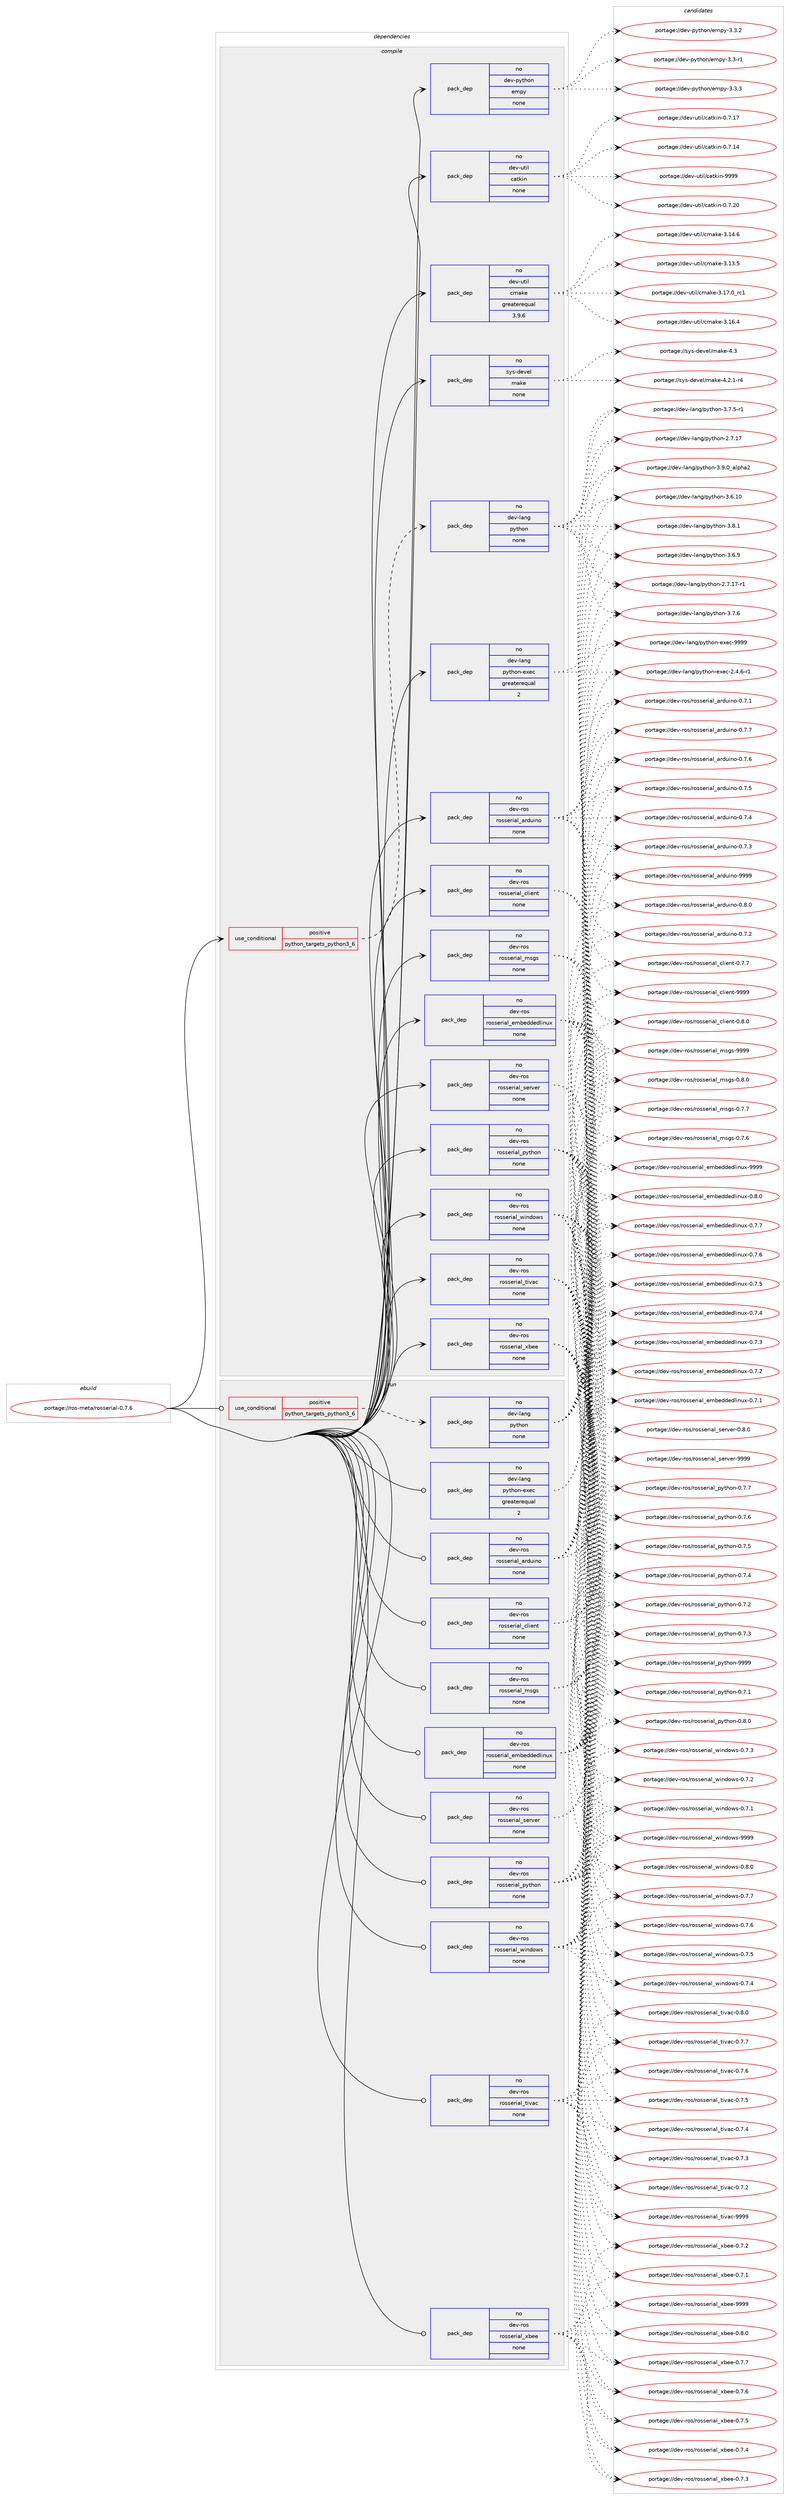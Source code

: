 digraph prolog {

# *************
# Graph options
# *************

newrank=true;
concentrate=true;
compound=true;
graph [rankdir=LR,fontname=Helvetica,fontsize=10,ranksep=1.5];#, ranksep=2.5, nodesep=0.2];
edge  [arrowhead=vee];
node  [fontname=Helvetica,fontsize=10];

# **********
# The ebuild
# **********

subgraph cluster_leftcol {
color=gray;
rank=same;
label=<<i>ebuild</i>>;
id [label="portage://ros-meta/rosserial-0.7.6", color=red, width=4, href="../ros-meta/rosserial-0.7.6.svg"];
}

# ****************
# The dependencies
# ****************

subgraph cluster_midcol {
color=gray;
label=<<i>dependencies</i>>;
subgraph cluster_compile {
fillcolor="#eeeeee";
style=filled;
label=<<i>compile</i>>;
subgraph cond12957 {
dependency63449 [label=<<TABLE BORDER="0" CELLBORDER="1" CELLSPACING="0" CELLPADDING="4"><TR><TD ROWSPAN="3" CELLPADDING="10">use_conditional</TD></TR><TR><TD>positive</TD></TR><TR><TD>python_targets_python3_6</TD></TR></TABLE>>, shape=none, color=red];
subgraph pack49144 {
dependency63450 [label=<<TABLE BORDER="0" CELLBORDER="1" CELLSPACING="0" CELLPADDING="4" WIDTH="220"><TR><TD ROWSPAN="6" CELLPADDING="30">pack_dep</TD></TR><TR><TD WIDTH="110">no</TD></TR><TR><TD>dev-lang</TD></TR><TR><TD>python</TD></TR><TR><TD>none</TD></TR><TR><TD></TD></TR></TABLE>>, shape=none, color=blue];
}
dependency63449:e -> dependency63450:w [weight=20,style="dashed",arrowhead="vee"];
}
id:e -> dependency63449:w [weight=20,style="solid",arrowhead="vee"];
subgraph pack49145 {
dependency63451 [label=<<TABLE BORDER="0" CELLBORDER="1" CELLSPACING="0" CELLPADDING="4" WIDTH="220"><TR><TD ROWSPAN="6" CELLPADDING="30">pack_dep</TD></TR><TR><TD WIDTH="110">no</TD></TR><TR><TD>dev-lang</TD></TR><TR><TD>python-exec</TD></TR><TR><TD>greaterequal</TD></TR><TR><TD>2</TD></TR></TABLE>>, shape=none, color=blue];
}
id:e -> dependency63451:w [weight=20,style="solid",arrowhead="vee"];
subgraph pack49146 {
dependency63452 [label=<<TABLE BORDER="0" CELLBORDER="1" CELLSPACING="0" CELLPADDING="4" WIDTH="220"><TR><TD ROWSPAN="6" CELLPADDING="30">pack_dep</TD></TR><TR><TD WIDTH="110">no</TD></TR><TR><TD>dev-python</TD></TR><TR><TD>empy</TD></TR><TR><TD>none</TD></TR><TR><TD></TD></TR></TABLE>>, shape=none, color=blue];
}
id:e -> dependency63452:w [weight=20,style="solid",arrowhead="vee"];
subgraph pack49147 {
dependency63453 [label=<<TABLE BORDER="0" CELLBORDER="1" CELLSPACING="0" CELLPADDING="4" WIDTH="220"><TR><TD ROWSPAN="6" CELLPADDING="30">pack_dep</TD></TR><TR><TD WIDTH="110">no</TD></TR><TR><TD>dev-ros</TD></TR><TR><TD>rosserial_arduino</TD></TR><TR><TD>none</TD></TR><TR><TD></TD></TR></TABLE>>, shape=none, color=blue];
}
id:e -> dependency63453:w [weight=20,style="solid",arrowhead="vee"];
subgraph pack49148 {
dependency63454 [label=<<TABLE BORDER="0" CELLBORDER="1" CELLSPACING="0" CELLPADDING="4" WIDTH="220"><TR><TD ROWSPAN="6" CELLPADDING="30">pack_dep</TD></TR><TR><TD WIDTH="110">no</TD></TR><TR><TD>dev-ros</TD></TR><TR><TD>rosserial_client</TD></TR><TR><TD>none</TD></TR><TR><TD></TD></TR></TABLE>>, shape=none, color=blue];
}
id:e -> dependency63454:w [weight=20,style="solid",arrowhead="vee"];
subgraph pack49149 {
dependency63455 [label=<<TABLE BORDER="0" CELLBORDER="1" CELLSPACING="0" CELLPADDING="4" WIDTH="220"><TR><TD ROWSPAN="6" CELLPADDING="30">pack_dep</TD></TR><TR><TD WIDTH="110">no</TD></TR><TR><TD>dev-ros</TD></TR><TR><TD>rosserial_embeddedlinux</TD></TR><TR><TD>none</TD></TR><TR><TD></TD></TR></TABLE>>, shape=none, color=blue];
}
id:e -> dependency63455:w [weight=20,style="solid",arrowhead="vee"];
subgraph pack49150 {
dependency63456 [label=<<TABLE BORDER="0" CELLBORDER="1" CELLSPACING="0" CELLPADDING="4" WIDTH="220"><TR><TD ROWSPAN="6" CELLPADDING="30">pack_dep</TD></TR><TR><TD WIDTH="110">no</TD></TR><TR><TD>dev-ros</TD></TR><TR><TD>rosserial_msgs</TD></TR><TR><TD>none</TD></TR><TR><TD></TD></TR></TABLE>>, shape=none, color=blue];
}
id:e -> dependency63456:w [weight=20,style="solid",arrowhead="vee"];
subgraph pack49151 {
dependency63457 [label=<<TABLE BORDER="0" CELLBORDER="1" CELLSPACING="0" CELLPADDING="4" WIDTH="220"><TR><TD ROWSPAN="6" CELLPADDING="30">pack_dep</TD></TR><TR><TD WIDTH="110">no</TD></TR><TR><TD>dev-ros</TD></TR><TR><TD>rosserial_python</TD></TR><TR><TD>none</TD></TR><TR><TD></TD></TR></TABLE>>, shape=none, color=blue];
}
id:e -> dependency63457:w [weight=20,style="solid",arrowhead="vee"];
subgraph pack49152 {
dependency63458 [label=<<TABLE BORDER="0" CELLBORDER="1" CELLSPACING="0" CELLPADDING="4" WIDTH="220"><TR><TD ROWSPAN="6" CELLPADDING="30">pack_dep</TD></TR><TR><TD WIDTH="110">no</TD></TR><TR><TD>dev-ros</TD></TR><TR><TD>rosserial_server</TD></TR><TR><TD>none</TD></TR><TR><TD></TD></TR></TABLE>>, shape=none, color=blue];
}
id:e -> dependency63458:w [weight=20,style="solid",arrowhead="vee"];
subgraph pack49153 {
dependency63459 [label=<<TABLE BORDER="0" CELLBORDER="1" CELLSPACING="0" CELLPADDING="4" WIDTH="220"><TR><TD ROWSPAN="6" CELLPADDING="30">pack_dep</TD></TR><TR><TD WIDTH="110">no</TD></TR><TR><TD>dev-ros</TD></TR><TR><TD>rosserial_tivac</TD></TR><TR><TD>none</TD></TR><TR><TD></TD></TR></TABLE>>, shape=none, color=blue];
}
id:e -> dependency63459:w [weight=20,style="solid",arrowhead="vee"];
subgraph pack49154 {
dependency63460 [label=<<TABLE BORDER="0" CELLBORDER="1" CELLSPACING="0" CELLPADDING="4" WIDTH="220"><TR><TD ROWSPAN="6" CELLPADDING="30">pack_dep</TD></TR><TR><TD WIDTH="110">no</TD></TR><TR><TD>dev-ros</TD></TR><TR><TD>rosserial_windows</TD></TR><TR><TD>none</TD></TR><TR><TD></TD></TR></TABLE>>, shape=none, color=blue];
}
id:e -> dependency63460:w [weight=20,style="solid",arrowhead="vee"];
subgraph pack49155 {
dependency63461 [label=<<TABLE BORDER="0" CELLBORDER="1" CELLSPACING="0" CELLPADDING="4" WIDTH="220"><TR><TD ROWSPAN="6" CELLPADDING="30">pack_dep</TD></TR><TR><TD WIDTH="110">no</TD></TR><TR><TD>dev-ros</TD></TR><TR><TD>rosserial_xbee</TD></TR><TR><TD>none</TD></TR><TR><TD></TD></TR></TABLE>>, shape=none, color=blue];
}
id:e -> dependency63461:w [weight=20,style="solid",arrowhead="vee"];
subgraph pack49156 {
dependency63462 [label=<<TABLE BORDER="0" CELLBORDER="1" CELLSPACING="0" CELLPADDING="4" WIDTH="220"><TR><TD ROWSPAN="6" CELLPADDING="30">pack_dep</TD></TR><TR><TD WIDTH="110">no</TD></TR><TR><TD>dev-util</TD></TR><TR><TD>catkin</TD></TR><TR><TD>none</TD></TR><TR><TD></TD></TR></TABLE>>, shape=none, color=blue];
}
id:e -> dependency63462:w [weight=20,style="solid",arrowhead="vee"];
subgraph pack49157 {
dependency63463 [label=<<TABLE BORDER="0" CELLBORDER="1" CELLSPACING="0" CELLPADDING="4" WIDTH="220"><TR><TD ROWSPAN="6" CELLPADDING="30">pack_dep</TD></TR><TR><TD WIDTH="110">no</TD></TR><TR><TD>dev-util</TD></TR><TR><TD>cmake</TD></TR><TR><TD>greaterequal</TD></TR><TR><TD>3.9.6</TD></TR></TABLE>>, shape=none, color=blue];
}
id:e -> dependency63463:w [weight=20,style="solid",arrowhead="vee"];
subgraph pack49158 {
dependency63464 [label=<<TABLE BORDER="0" CELLBORDER="1" CELLSPACING="0" CELLPADDING="4" WIDTH="220"><TR><TD ROWSPAN="6" CELLPADDING="30">pack_dep</TD></TR><TR><TD WIDTH="110">no</TD></TR><TR><TD>sys-devel</TD></TR><TR><TD>make</TD></TR><TR><TD>none</TD></TR><TR><TD></TD></TR></TABLE>>, shape=none, color=blue];
}
id:e -> dependency63464:w [weight=20,style="solid",arrowhead="vee"];
}
subgraph cluster_compileandrun {
fillcolor="#eeeeee";
style=filled;
label=<<i>compile and run</i>>;
}
subgraph cluster_run {
fillcolor="#eeeeee";
style=filled;
label=<<i>run</i>>;
subgraph cond12958 {
dependency63465 [label=<<TABLE BORDER="0" CELLBORDER="1" CELLSPACING="0" CELLPADDING="4"><TR><TD ROWSPAN="3" CELLPADDING="10">use_conditional</TD></TR><TR><TD>positive</TD></TR><TR><TD>python_targets_python3_6</TD></TR></TABLE>>, shape=none, color=red];
subgraph pack49159 {
dependency63466 [label=<<TABLE BORDER="0" CELLBORDER="1" CELLSPACING="0" CELLPADDING="4" WIDTH="220"><TR><TD ROWSPAN="6" CELLPADDING="30">pack_dep</TD></TR><TR><TD WIDTH="110">no</TD></TR><TR><TD>dev-lang</TD></TR><TR><TD>python</TD></TR><TR><TD>none</TD></TR><TR><TD></TD></TR></TABLE>>, shape=none, color=blue];
}
dependency63465:e -> dependency63466:w [weight=20,style="dashed",arrowhead="vee"];
}
id:e -> dependency63465:w [weight=20,style="solid",arrowhead="odot"];
subgraph pack49160 {
dependency63467 [label=<<TABLE BORDER="0" CELLBORDER="1" CELLSPACING="0" CELLPADDING="4" WIDTH="220"><TR><TD ROWSPAN="6" CELLPADDING="30">pack_dep</TD></TR><TR><TD WIDTH="110">no</TD></TR><TR><TD>dev-lang</TD></TR><TR><TD>python-exec</TD></TR><TR><TD>greaterequal</TD></TR><TR><TD>2</TD></TR></TABLE>>, shape=none, color=blue];
}
id:e -> dependency63467:w [weight=20,style="solid",arrowhead="odot"];
subgraph pack49161 {
dependency63468 [label=<<TABLE BORDER="0" CELLBORDER="1" CELLSPACING="0" CELLPADDING="4" WIDTH="220"><TR><TD ROWSPAN="6" CELLPADDING="30">pack_dep</TD></TR><TR><TD WIDTH="110">no</TD></TR><TR><TD>dev-ros</TD></TR><TR><TD>rosserial_arduino</TD></TR><TR><TD>none</TD></TR><TR><TD></TD></TR></TABLE>>, shape=none, color=blue];
}
id:e -> dependency63468:w [weight=20,style="solid",arrowhead="odot"];
subgraph pack49162 {
dependency63469 [label=<<TABLE BORDER="0" CELLBORDER="1" CELLSPACING="0" CELLPADDING="4" WIDTH="220"><TR><TD ROWSPAN="6" CELLPADDING="30">pack_dep</TD></TR><TR><TD WIDTH="110">no</TD></TR><TR><TD>dev-ros</TD></TR><TR><TD>rosserial_client</TD></TR><TR><TD>none</TD></TR><TR><TD></TD></TR></TABLE>>, shape=none, color=blue];
}
id:e -> dependency63469:w [weight=20,style="solid",arrowhead="odot"];
subgraph pack49163 {
dependency63470 [label=<<TABLE BORDER="0" CELLBORDER="1" CELLSPACING="0" CELLPADDING="4" WIDTH="220"><TR><TD ROWSPAN="6" CELLPADDING="30">pack_dep</TD></TR><TR><TD WIDTH="110">no</TD></TR><TR><TD>dev-ros</TD></TR><TR><TD>rosserial_embeddedlinux</TD></TR><TR><TD>none</TD></TR><TR><TD></TD></TR></TABLE>>, shape=none, color=blue];
}
id:e -> dependency63470:w [weight=20,style="solid",arrowhead="odot"];
subgraph pack49164 {
dependency63471 [label=<<TABLE BORDER="0" CELLBORDER="1" CELLSPACING="0" CELLPADDING="4" WIDTH="220"><TR><TD ROWSPAN="6" CELLPADDING="30">pack_dep</TD></TR><TR><TD WIDTH="110">no</TD></TR><TR><TD>dev-ros</TD></TR><TR><TD>rosserial_msgs</TD></TR><TR><TD>none</TD></TR><TR><TD></TD></TR></TABLE>>, shape=none, color=blue];
}
id:e -> dependency63471:w [weight=20,style="solid",arrowhead="odot"];
subgraph pack49165 {
dependency63472 [label=<<TABLE BORDER="0" CELLBORDER="1" CELLSPACING="0" CELLPADDING="4" WIDTH="220"><TR><TD ROWSPAN="6" CELLPADDING="30">pack_dep</TD></TR><TR><TD WIDTH="110">no</TD></TR><TR><TD>dev-ros</TD></TR><TR><TD>rosserial_python</TD></TR><TR><TD>none</TD></TR><TR><TD></TD></TR></TABLE>>, shape=none, color=blue];
}
id:e -> dependency63472:w [weight=20,style="solid",arrowhead="odot"];
subgraph pack49166 {
dependency63473 [label=<<TABLE BORDER="0" CELLBORDER="1" CELLSPACING="0" CELLPADDING="4" WIDTH="220"><TR><TD ROWSPAN="6" CELLPADDING="30">pack_dep</TD></TR><TR><TD WIDTH="110">no</TD></TR><TR><TD>dev-ros</TD></TR><TR><TD>rosserial_server</TD></TR><TR><TD>none</TD></TR><TR><TD></TD></TR></TABLE>>, shape=none, color=blue];
}
id:e -> dependency63473:w [weight=20,style="solid",arrowhead="odot"];
subgraph pack49167 {
dependency63474 [label=<<TABLE BORDER="0" CELLBORDER="1" CELLSPACING="0" CELLPADDING="4" WIDTH="220"><TR><TD ROWSPAN="6" CELLPADDING="30">pack_dep</TD></TR><TR><TD WIDTH="110">no</TD></TR><TR><TD>dev-ros</TD></TR><TR><TD>rosserial_tivac</TD></TR><TR><TD>none</TD></TR><TR><TD></TD></TR></TABLE>>, shape=none, color=blue];
}
id:e -> dependency63474:w [weight=20,style="solid",arrowhead="odot"];
subgraph pack49168 {
dependency63475 [label=<<TABLE BORDER="0" CELLBORDER="1" CELLSPACING="0" CELLPADDING="4" WIDTH="220"><TR><TD ROWSPAN="6" CELLPADDING="30">pack_dep</TD></TR><TR><TD WIDTH="110">no</TD></TR><TR><TD>dev-ros</TD></TR><TR><TD>rosserial_windows</TD></TR><TR><TD>none</TD></TR><TR><TD></TD></TR></TABLE>>, shape=none, color=blue];
}
id:e -> dependency63475:w [weight=20,style="solid",arrowhead="odot"];
subgraph pack49169 {
dependency63476 [label=<<TABLE BORDER="0" CELLBORDER="1" CELLSPACING="0" CELLPADDING="4" WIDTH="220"><TR><TD ROWSPAN="6" CELLPADDING="30">pack_dep</TD></TR><TR><TD WIDTH="110">no</TD></TR><TR><TD>dev-ros</TD></TR><TR><TD>rosserial_xbee</TD></TR><TR><TD>none</TD></TR><TR><TD></TD></TR></TABLE>>, shape=none, color=blue];
}
id:e -> dependency63476:w [weight=20,style="solid",arrowhead="odot"];
}
}

# **************
# The candidates
# **************

subgraph cluster_choices {
rank=same;
color=gray;
label=<<i>candidates</i>>;

subgraph choice49144 {
color=black;
nodesep=1;
choice10010111845108971101034711212111610411111045514657464895971081121049750 [label="portage://dev-lang/python-3.9.0_alpha2", color=red, width=4,href="../dev-lang/python-3.9.0_alpha2.svg"];
choice100101118451089711010347112121116104111110455146564649 [label="portage://dev-lang/python-3.8.1", color=red, width=4,href="../dev-lang/python-3.8.1.svg"];
choice100101118451089711010347112121116104111110455146554654 [label="portage://dev-lang/python-3.7.6", color=red, width=4,href="../dev-lang/python-3.7.6.svg"];
choice1001011184510897110103471121211161041111104551465546534511449 [label="portage://dev-lang/python-3.7.5-r1", color=red, width=4,href="../dev-lang/python-3.7.5-r1.svg"];
choice100101118451089711010347112121116104111110455146544657 [label="portage://dev-lang/python-3.6.9", color=red, width=4,href="../dev-lang/python-3.6.9.svg"];
choice10010111845108971101034711212111610411111045514654464948 [label="portage://dev-lang/python-3.6.10", color=red, width=4,href="../dev-lang/python-3.6.10.svg"];
choice100101118451089711010347112121116104111110455046554649554511449 [label="portage://dev-lang/python-2.7.17-r1", color=red, width=4,href="../dev-lang/python-2.7.17-r1.svg"];
choice10010111845108971101034711212111610411111045504655464955 [label="portage://dev-lang/python-2.7.17", color=red, width=4,href="../dev-lang/python-2.7.17.svg"];
dependency63450:e -> choice10010111845108971101034711212111610411111045514657464895971081121049750:w [style=dotted,weight="100"];
dependency63450:e -> choice100101118451089711010347112121116104111110455146564649:w [style=dotted,weight="100"];
dependency63450:e -> choice100101118451089711010347112121116104111110455146554654:w [style=dotted,weight="100"];
dependency63450:e -> choice1001011184510897110103471121211161041111104551465546534511449:w [style=dotted,weight="100"];
dependency63450:e -> choice100101118451089711010347112121116104111110455146544657:w [style=dotted,weight="100"];
dependency63450:e -> choice10010111845108971101034711212111610411111045514654464948:w [style=dotted,weight="100"];
dependency63450:e -> choice100101118451089711010347112121116104111110455046554649554511449:w [style=dotted,weight="100"];
dependency63450:e -> choice10010111845108971101034711212111610411111045504655464955:w [style=dotted,weight="100"];
}
subgraph choice49145 {
color=black;
nodesep=1;
choice10010111845108971101034711212111610411111045101120101994557575757 [label="portage://dev-lang/python-exec-9999", color=red, width=4,href="../dev-lang/python-exec-9999.svg"];
choice10010111845108971101034711212111610411111045101120101994550465246544511449 [label="portage://dev-lang/python-exec-2.4.6-r1", color=red, width=4,href="../dev-lang/python-exec-2.4.6-r1.svg"];
dependency63451:e -> choice10010111845108971101034711212111610411111045101120101994557575757:w [style=dotted,weight="100"];
dependency63451:e -> choice10010111845108971101034711212111610411111045101120101994550465246544511449:w [style=dotted,weight="100"];
}
subgraph choice49146 {
color=black;
nodesep=1;
choice1001011184511212111610411111047101109112121455146514651 [label="portage://dev-python/empy-3.3.3", color=red, width=4,href="../dev-python/empy-3.3.3.svg"];
choice1001011184511212111610411111047101109112121455146514650 [label="portage://dev-python/empy-3.3.2", color=red, width=4,href="../dev-python/empy-3.3.2.svg"];
choice1001011184511212111610411111047101109112121455146514511449 [label="portage://dev-python/empy-3.3-r1", color=red, width=4,href="../dev-python/empy-3.3-r1.svg"];
dependency63452:e -> choice1001011184511212111610411111047101109112121455146514651:w [style=dotted,weight="100"];
dependency63452:e -> choice1001011184511212111610411111047101109112121455146514650:w [style=dotted,weight="100"];
dependency63452:e -> choice1001011184511212111610411111047101109112121455146514511449:w [style=dotted,weight="100"];
}
subgraph choice49147 {
color=black;
nodesep=1;
choice10010111845114111115471141111151151011141059710895971141001171051101114557575757 [label="portage://dev-ros/rosserial_arduino-9999", color=red, width=4,href="../dev-ros/rosserial_arduino-9999.svg"];
choice1001011184511411111547114111115115101114105971089597114100117105110111454846564648 [label="portage://dev-ros/rosserial_arduino-0.8.0", color=red, width=4,href="../dev-ros/rosserial_arduino-0.8.0.svg"];
choice1001011184511411111547114111115115101114105971089597114100117105110111454846554655 [label="portage://dev-ros/rosserial_arduino-0.7.7", color=red, width=4,href="../dev-ros/rosserial_arduino-0.7.7.svg"];
choice1001011184511411111547114111115115101114105971089597114100117105110111454846554654 [label="portage://dev-ros/rosserial_arduino-0.7.6", color=red, width=4,href="../dev-ros/rosserial_arduino-0.7.6.svg"];
choice1001011184511411111547114111115115101114105971089597114100117105110111454846554653 [label="portage://dev-ros/rosserial_arduino-0.7.5", color=red, width=4,href="../dev-ros/rosserial_arduino-0.7.5.svg"];
choice1001011184511411111547114111115115101114105971089597114100117105110111454846554652 [label="portage://dev-ros/rosserial_arduino-0.7.4", color=red, width=4,href="../dev-ros/rosserial_arduino-0.7.4.svg"];
choice1001011184511411111547114111115115101114105971089597114100117105110111454846554651 [label="portage://dev-ros/rosserial_arduino-0.7.3", color=red, width=4,href="../dev-ros/rosserial_arduino-0.7.3.svg"];
choice1001011184511411111547114111115115101114105971089597114100117105110111454846554650 [label="portage://dev-ros/rosserial_arduino-0.7.2", color=red, width=4,href="../dev-ros/rosserial_arduino-0.7.2.svg"];
choice1001011184511411111547114111115115101114105971089597114100117105110111454846554649 [label="portage://dev-ros/rosserial_arduino-0.7.1", color=red, width=4,href="../dev-ros/rosserial_arduino-0.7.1.svg"];
dependency63453:e -> choice10010111845114111115471141111151151011141059710895971141001171051101114557575757:w [style=dotted,weight="100"];
dependency63453:e -> choice1001011184511411111547114111115115101114105971089597114100117105110111454846564648:w [style=dotted,weight="100"];
dependency63453:e -> choice1001011184511411111547114111115115101114105971089597114100117105110111454846554655:w [style=dotted,weight="100"];
dependency63453:e -> choice1001011184511411111547114111115115101114105971089597114100117105110111454846554654:w [style=dotted,weight="100"];
dependency63453:e -> choice1001011184511411111547114111115115101114105971089597114100117105110111454846554653:w [style=dotted,weight="100"];
dependency63453:e -> choice1001011184511411111547114111115115101114105971089597114100117105110111454846554652:w [style=dotted,weight="100"];
dependency63453:e -> choice1001011184511411111547114111115115101114105971089597114100117105110111454846554651:w [style=dotted,weight="100"];
dependency63453:e -> choice1001011184511411111547114111115115101114105971089597114100117105110111454846554650:w [style=dotted,weight="100"];
dependency63453:e -> choice1001011184511411111547114111115115101114105971089597114100117105110111454846554649:w [style=dotted,weight="100"];
}
subgraph choice49148 {
color=black;
nodesep=1;
choice10010111845114111115471141111151151011141059710895991081051011101164557575757 [label="portage://dev-ros/rosserial_client-9999", color=red, width=4,href="../dev-ros/rosserial_client-9999.svg"];
choice1001011184511411111547114111115115101114105971089599108105101110116454846564648 [label="portage://dev-ros/rosserial_client-0.8.0", color=red, width=4,href="../dev-ros/rosserial_client-0.8.0.svg"];
choice1001011184511411111547114111115115101114105971089599108105101110116454846554655 [label="portage://dev-ros/rosserial_client-0.7.7", color=red, width=4,href="../dev-ros/rosserial_client-0.7.7.svg"];
dependency63454:e -> choice10010111845114111115471141111151151011141059710895991081051011101164557575757:w [style=dotted,weight="100"];
dependency63454:e -> choice1001011184511411111547114111115115101114105971089599108105101110116454846564648:w [style=dotted,weight="100"];
dependency63454:e -> choice1001011184511411111547114111115115101114105971089599108105101110116454846554655:w [style=dotted,weight="100"];
}
subgraph choice49149 {
color=black;
nodesep=1;
choice10010111845114111115471141111151151011141059710895101109981011001001011001081051101171204557575757 [label="portage://dev-ros/rosserial_embeddedlinux-9999", color=red, width=4,href="../dev-ros/rosserial_embeddedlinux-9999.svg"];
choice1001011184511411111547114111115115101114105971089510110998101100100101100108105110117120454846564648 [label="portage://dev-ros/rosserial_embeddedlinux-0.8.0", color=red, width=4,href="../dev-ros/rosserial_embeddedlinux-0.8.0.svg"];
choice1001011184511411111547114111115115101114105971089510110998101100100101100108105110117120454846554655 [label="portage://dev-ros/rosserial_embeddedlinux-0.7.7", color=red, width=4,href="../dev-ros/rosserial_embeddedlinux-0.7.7.svg"];
choice1001011184511411111547114111115115101114105971089510110998101100100101100108105110117120454846554654 [label="portage://dev-ros/rosserial_embeddedlinux-0.7.6", color=red, width=4,href="../dev-ros/rosserial_embeddedlinux-0.7.6.svg"];
choice1001011184511411111547114111115115101114105971089510110998101100100101100108105110117120454846554653 [label="portage://dev-ros/rosserial_embeddedlinux-0.7.5", color=red, width=4,href="../dev-ros/rosserial_embeddedlinux-0.7.5.svg"];
choice1001011184511411111547114111115115101114105971089510110998101100100101100108105110117120454846554652 [label="portage://dev-ros/rosserial_embeddedlinux-0.7.4", color=red, width=4,href="../dev-ros/rosserial_embeddedlinux-0.7.4.svg"];
choice1001011184511411111547114111115115101114105971089510110998101100100101100108105110117120454846554651 [label="portage://dev-ros/rosserial_embeddedlinux-0.7.3", color=red, width=4,href="../dev-ros/rosserial_embeddedlinux-0.7.3.svg"];
choice1001011184511411111547114111115115101114105971089510110998101100100101100108105110117120454846554650 [label="portage://dev-ros/rosserial_embeddedlinux-0.7.2", color=red, width=4,href="../dev-ros/rosserial_embeddedlinux-0.7.2.svg"];
choice1001011184511411111547114111115115101114105971089510110998101100100101100108105110117120454846554649 [label="portage://dev-ros/rosserial_embeddedlinux-0.7.1", color=red, width=4,href="../dev-ros/rosserial_embeddedlinux-0.7.1.svg"];
dependency63455:e -> choice10010111845114111115471141111151151011141059710895101109981011001001011001081051101171204557575757:w [style=dotted,weight="100"];
dependency63455:e -> choice1001011184511411111547114111115115101114105971089510110998101100100101100108105110117120454846564648:w [style=dotted,weight="100"];
dependency63455:e -> choice1001011184511411111547114111115115101114105971089510110998101100100101100108105110117120454846554655:w [style=dotted,weight="100"];
dependency63455:e -> choice1001011184511411111547114111115115101114105971089510110998101100100101100108105110117120454846554654:w [style=dotted,weight="100"];
dependency63455:e -> choice1001011184511411111547114111115115101114105971089510110998101100100101100108105110117120454846554653:w [style=dotted,weight="100"];
dependency63455:e -> choice1001011184511411111547114111115115101114105971089510110998101100100101100108105110117120454846554652:w [style=dotted,weight="100"];
dependency63455:e -> choice1001011184511411111547114111115115101114105971089510110998101100100101100108105110117120454846554651:w [style=dotted,weight="100"];
dependency63455:e -> choice1001011184511411111547114111115115101114105971089510110998101100100101100108105110117120454846554650:w [style=dotted,weight="100"];
dependency63455:e -> choice1001011184511411111547114111115115101114105971089510110998101100100101100108105110117120454846554649:w [style=dotted,weight="100"];
}
subgraph choice49150 {
color=black;
nodesep=1;
choice100101118451141111154711411111511510111410597108951091151031154557575757 [label="portage://dev-ros/rosserial_msgs-9999", color=red, width=4,href="../dev-ros/rosserial_msgs-9999.svg"];
choice10010111845114111115471141111151151011141059710895109115103115454846564648 [label="portage://dev-ros/rosserial_msgs-0.8.0", color=red, width=4,href="../dev-ros/rosserial_msgs-0.8.0.svg"];
choice10010111845114111115471141111151151011141059710895109115103115454846554655 [label="portage://dev-ros/rosserial_msgs-0.7.7", color=red, width=4,href="../dev-ros/rosserial_msgs-0.7.7.svg"];
choice10010111845114111115471141111151151011141059710895109115103115454846554654 [label="portage://dev-ros/rosserial_msgs-0.7.6", color=red, width=4,href="../dev-ros/rosserial_msgs-0.7.6.svg"];
dependency63456:e -> choice100101118451141111154711411111511510111410597108951091151031154557575757:w [style=dotted,weight="100"];
dependency63456:e -> choice10010111845114111115471141111151151011141059710895109115103115454846564648:w [style=dotted,weight="100"];
dependency63456:e -> choice10010111845114111115471141111151151011141059710895109115103115454846554655:w [style=dotted,weight="100"];
dependency63456:e -> choice10010111845114111115471141111151151011141059710895109115103115454846554654:w [style=dotted,weight="100"];
}
subgraph choice49151 {
color=black;
nodesep=1;
choice100101118451141111154711411111511510111410597108951121211161041111104557575757 [label="portage://dev-ros/rosserial_python-9999", color=red, width=4,href="../dev-ros/rosserial_python-9999.svg"];
choice10010111845114111115471141111151151011141059710895112121116104111110454846564648 [label="portage://dev-ros/rosserial_python-0.8.0", color=red, width=4,href="../dev-ros/rosserial_python-0.8.0.svg"];
choice10010111845114111115471141111151151011141059710895112121116104111110454846554655 [label="portage://dev-ros/rosserial_python-0.7.7", color=red, width=4,href="../dev-ros/rosserial_python-0.7.7.svg"];
choice10010111845114111115471141111151151011141059710895112121116104111110454846554654 [label="portage://dev-ros/rosserial_python-0.7.6", color=red, width=4,href="../dev-ros/rosserial_python-0.7.6.svg"];
choice10010111845114111115471141111151151011141059710895112121116104111110454846554653 [label="portage://dev-ros/rosserial_python-0.7.5", color=red, width=4,href="../dev-ros/rosserial_python-0.7.5.svg"];
choice10010111845114111115471141111151151011141059710895112121116104111110454846554652 [label="portage://dev-ros/rosserial_python-0.7.4", color=red, width=4,href="../dev-ros/rosserial_python-0.7.4.svg"];
choice10010111845114111115471141111151151011141059710895112121116104111110454846554651 [label="portage://dev-ros/rosserial_python-0.7.3", color=red, width=4,href="../dev-ros/rosserial_python-0.7.3.svg"];
choice10010111845114111115471141111151151011141059710895112121116104111110454846554650 [label="portage://dev-ros/rosserial_python-0.7.2", color=red, width=4,href="../dev-ros/rosserial_python-0.7.2.svg"];
choice10010111845114111115471141111151151011141059710895112121116104111110454846554649 [label="portage://dev-ros/rosserial_python-0.7.1", color=red, width=4,href="../dev-ros/rosserial_python-0.7.1.svg"];
dependency63457:e -> choice100101118451141111154711411111511510111410597108951121211161041111104557575757:w [style=dotted,weight="100"];
dependency63457:e -> choice10010111845114111115471141111151151011141059710895112121116104111110454846564648:w [style=dotted,weight="100"];
dependency63457:e -> choice10010111845114111115471141111151151011141059710895112121116104111110454846554655:w [style=dotted,weight="100"];
dependency63457:e -> choice10010111845114111115471141111151151011141059710895112121116104111110454846554654:w [style=dotted,weight="100"];
dependency63457:e -> choice10010111845114111115471141111151151011141059710895112121116104111110454846554653:w [style=dotted,weight="100"];
dependency63457:e -> choice10010111845114111115471141111151151011141059710895112121116104111110454846554652:w [style=dotted,weight="100"];
dependency63457:e -> choice10010111845114111115471141111151151011141059710895112121116104111110454846554651:w [style=dotted,weight="100"];
dependency63457:e -> choice10010111845114111115471141111151151011141059710895112121116104111110454846554650:w [style=dotted,weight="100"];
dependency63457:e -> choice10010111845114111115471141111151151011141059710895112121116104111110454846554649:w [style=dotted,weight="100"];
}
subgraph choice49152 {
color=black;
nodesep=1;
choice100101118451141111154711411111511510111410597108951151011141181011144557575757 [label="portage://dev-ros/rosserial_server-9999", color=red, width=4,href="../dev-ros/rosserial_server-9999.svg"];
choice10010111845114111115471141111151151011141059710895115101114118101114454846564648 [label="portage://dev-ros/rosserial_server-0.8.0", color=red, width=4,href="../dev-ros/rosserial_server-0.8.0.svg"];
dependency63458:e -> choice100101118451141111154711411111511510111410597108951151011141181011144557575757:w [style=dotted,weight="100"];
dependency63458:e -> choice10010111845114111115471141111151151011141059710895115101114118101114454846564648:w [style=dotted,weight="100"];
}
subgraph choice49153 {
color=black;
nodesep=1;
choice1001011184511411111547114111115115101114105971089511610511897994557575757 [label="portage://dev-ros/rosserial_tivac-9999", color=red, width=4,href="../dev-ros/rosserial_tivac-9999.svg"];
choice100101118451141111154711411111511510111410597108951161051189799454846564648 [label="portage://dev-ros/rosserial_tivac-0.8.0", color=red, width=4,href="../dev-ros/rosserial_tivac-0.8.0.svg"];
choice100101118451141111154711411111511510111410597108951161051189799454846554655 [label="portage://dev-ros/rosserial_tivac-0.7.7", color=red, width=4,href="../dev-ros/rosserial_tivac-0.7.7.svg"];
choice100101118451141111154711411111511510111410597108951161051189799454846554654 [label="portage://dev-ros/rosserial_tivac-0.7.6", color=red, width=4,href="../dev-ros/rosserial_tivac-0.7.6.svg"];
choice100101118451141111154711411111511510111410597108951161051189799454846554653 [label="portage://dev-ros/rosserial_tivac-0.7.5", color=red, width=4,href="../dev-ros/rosserial_tivac-0.7.5.svg"];
choice100101118451141111154711411111511510111410597108951161051189799454846554652 [label="portage://dev-ros/rosserial_tivac-0.7.4", color=red, width=4,href="../dev-ros/rosserial_tivac-0.7.4.svg"];
choice100101118451141111154711411111511510111410597108951161051189799454846554651 [label="portage://dev-ros/rosserial_tivac-0.7.3", color=red, width=4,href="../dev-ros/rosserial_tivac-0.7.3.svg"];
choice100101118451141111154711411111511510111410597108951161051189799454846554650 [label="portage://dev-ros/rosserial_tivac-0.7.2", color=red, width=4,href="../dev-ros/rosserial_tivac-0.7.2.svg"];
dependency63459:e -> choice1001011184511411111547114111115115101114105971089511610511897994557575757:w [style=dotted,weight="100"];
dependency63459:e -> choice100101118451141111154711411111511510111410597108951161051189799454846564648:w [style=dotted,weight="100"];
dependency63459:e -> choice100101118451141111154711411111511510111410597108951161051189799454846554655:w [style=dotted,weight="100"];
dependency63459:e -> choice100101118451141111154711411111511510111410597108951161051189799454846554654:w [style=dotted,weight="100"];
dependency63459:e -> choice100101118451141111154711411111511510111410597108951161051189799454846554653:w [style=dotted,weight="100"];
dependency63459:e -> choice100101118451141111154711411111511510111410597108951161051189799454846554652:w [style=dotted,weight="100"];
dependency63459:e -> choice100101118451141111154711411111511510111410597108951161051189799454846554651:w [style=dotted,weight="100"];
dependency63459:e -> choice100101118451141111154711411111511510111410597108951161051189799454846554650:w [style=dotted,weight="100"];
}
subgraph choice49154 {
color=black;
nodesep=1;
choice100101118451141111154711411111511510111410597108951191051101001111191154557575757 [label="portage://dev-ros/rosserial_windows-9999", color=red, width=4,href="../dev-ros/rosserial_windows-9999.svg"];
choice10010111845114111115471141111151151011141059710895119105110100111119115454846564648 [label="portage://dev-ros/rosserial_windows-0.8.0", color=red, width=4,href="../dev-ros/rosserial_windows-0.8.0.svg"];
choice10010111845114111115471141111151151011141059710895119105110100111119115454846554655 [label="portage://dev-ros/rosserial_windows-0.7.7", color=red, width=4,href="../dev-ros/rosserial_windows-0.7.7.svg"];
choice10010111845114111115471141111151151011141059710895119105110100111119115454846554654 [label="portage://dev-ros/rosserial_windows-0.7.6", color=red, width=4,href="../dev-ros/rosserial_windows-0.7.6.svg"];
choice10010111845114111115471141111151151011141059710895119105110100111119115454846554653 [label="portage://dev-ros/rosserial_windows-0.7.5", color=red, width=4,href="../dev-ros/rosserial_windows-0.7.5.svg"];
choice10010111845114111115471141111151151011141059710895119105110100111119115454846554652 [label="portage://dev-ros/rosserial_windows-0.7.4", color=red, width=4,href="../dev-ros/rosserial_windows-0.7.4.svg"];
choice10010111845114111115471141111151151011141059710895119105110100111119115454846554651 [label="portage://dev-ros/rosserial_windows-0.7.3", color=red, width=4,href="../dev-ros/rosserial_windows-0.7.3.svg"];
choice10010111845114111115471141111151151011141059710895119105110100111119115454846554650 [label="portage://dev-ros/rosserial_windows-0.7.2", color=red, width=4,href="../dev-ros/rosserial_windows-0.7.2.svg"];
choice10010111845114111115471141111151151011141059710895119105110100111119115454846554649 [label="portage://dev-ros/rosserial_windows-0.7.1", color=red, width=4,href="../dev-ros/rosserial_windows-0.7.1.svg"];
dependency63460:e -> choice100101118451141111154711411111511510111410597108951191051101001111191154557575757:w [style=dotted,weight="100"];
dependency63460:e -> choice10010111845114111115471141111151151011141059710895119105110100111119115454846564648:w [style=dotted,weight="100"];
dependency63460:e -> choice10010111845114111115471141111151151011141059710895119105110100111119115454846554655:w [style=dotted,weight="100"];
dependency63460:e -> choice10010111845114111115471141111151151011141059710895119105110100111119115454846554654:w [style=dotted,weight="100"];
dependency63460:e -> choice10010111845114111115471141111151151011141059710895119105110100111119115454846554653:w [style=dotted,weight="100"];
dependency63460:e -> choice10010111845114111115471141111151151011141059710895119105110100111119115454846554652:w [style=dotted,weight="100"];
dependency63460:e -> choice10010111845114111115471141111151151011141059710895119105110100111119115454846554651:w [style=dotted,weight="100"];
dependency63460:e -> choice10010111845114111115471141111151151011141059710895119105110100111119115454846554650:w [style=dotted,weight="100"];
dependency63460:e -> choice10010111845114111115471141111151151011141059710895119105110100111119115454846554649:w [style=dotted,weight="100"];
}
subgraph choice49155 {
color=black;
nodesep=1;
choice10010111845114111115471141111151151011141059710895120981011014557575757 [label="portage://dev-ros/rosserial_xbee-9999", color=red, width=4,href="../dev-ros/rosserial_xbee-9999.svg"];
choice1001011184511411111547114111115115101114105971089512098101101454846564648 [label="portage://dev-ros/rosserial_xbee-0.8.0", color=red, width=4,href="../dev-ros/rosserial_xbee-0.8.0.svg"];
choice1001011184511411111547114111115115101114105971089512098101101454846554655 [label="portage://dev-ros/rosserial_xbee-0.7.7", color=red, width=4,href="../dev-ros/rosserial_xbee-0.7.7.svg"];
choice1001011184511411111547114111115115101114105971089512098101101454846554654 [label="portage://dev-ros/rosserial_xbee-0.7.6", color=red, width=4,href="../dev-ros/rosserial_xbee-0.7.6.svg"];
choice1001011184511411111547114111115115101114105971089512098101101454846554653 [label="portage://dev-ros/rosserial_xbee-0.7.5", color=red, width=4,href="../dev-ros/rosserial_xbee-0.7.5.svg"];
choice1001011184511411111547114111115115101114105971089512098101101454846554652 [label="portage://dev-ros/rosserial_xbee-0.7.4", color=red, width=4,href="../dev-ros/rosserial_xbee-0.7.4.svg"];
choice1001011184511411111547114111115115101114105971089512098101101454846554651 [label="portage://dev-ros/rosserial_xbee-0.7.3", color=red, width=4,href="../dev-ros/rosserial_xbee-0.7.3.svg"];
choice1001011184511411111547114111115115101114105971089512098101101454846554650 [label="portage://dev-ros/rosserial_xbee-0.7.2", color=red, width=4,href="../dev-ros/rosserial_xbee-0.7.2.svg"];
choice1001011184511411111547114111115115101114105971089512098101101454846554649 [label="portage://dev-ros/rosserial_xbee-0.7.1", color=red, width=4,href="../dev-ros/rosserial_xbee-0.7.1.svg"];
dependency63461:e -> choice10010111845114111115471141111151151011141059710895120981011014557575757:w [style=dotted,weight="100"];
dependency63461:e -> choice1001011184511411111547114111115115101114105971089512098101101454846564648:w [style=dotted,weight="100"];
dependency63461:e -> choice1001011184511411111547114111115115101114105971089512098101101454846554655:w [style=dotted,weight="100"];
dependency63461:e -> choice1001011184511411111547114111115115101114105971089512098101101454846554654:w [style=dotted,weight="100"];
dependency63461:e -> choice1001011184511411111547114111115115101114105971089512098101101454846554653:w [style=dotted,weight="100"];
dependency63461:e -> choice1001011184511411111547114111115115101114105971089512098101101454846554652:w [style=dotted,weight="100"];
dependency63461:e -> choice1001011184511411111547114111115115101114105971089512098101101454846554651:w [style=dotted,weight="100"];
dependency63461:e -> choice1001011184511411111547114111115115101114105971089512098101101454846554650:w [style=dotted,weight="100"];
dependency63461:e -> choice1001011184511411111547114111115115101114105971089512098101101454846554649:w [style=dotted,weight="100"];
}
subgraph choice49156 {
color=black;
nodesep=1;
choice100101118451171161051084799971161071051104557575757 [label="portage://dev-util/catkin-9999", color=red, width=4,href="../dev-util/catkin-9999.svg"];
choice1001011184511711610510847999711610710511045484655465048 [label="portage://dev-util/catkin-0.7.20", color=red, width=4,href="../dev-util/catkin-0.7.20.svg"];
choice1001011184511711610510847999711610710511045484655464955 [label="portage://dev-util/catkin-0.7.17", color=red, width=4,href="../dev-util/catkin-0.7.17.svg"];
choice1001011184511711610510847999711610710511045484655464952 [label="portage://dev-util/catkin-0.7.14", color=red, width=4,href="../dev-util/catkin-0.7.14.svg"];
dependency63462:e -> choice100101118451171161051084799971161071051104557575757:w [style=dotted,weight="100"];
dependency63462:e -> choice1001011184511711610510847999711610710511045484655465048:w [style=dotted,weight="100"];
dependency63462:e -> choice1001011184511711610510847999711610710511045484655464955:w [style=dotted,weight="100"];
dependency63462:e -> choice1001011184511711610510847999711610710511045484655464952:w [style=dotted,weight="100"];
}
subgraph choice49157 {
color=black;
nodesep=1;
choice1001011184511711610510847991099710710145514649554648951149949 [label="portage://dev-util/cmake-3.17.0_rc1", color=red, width=4,href="../dev-util/cmake-3.17.0_rc1.svg"];
choice1001011184511711610510847991099710710145514649544652 [label="portage://dev-util/cmake-3.16.4", color=red, width=4,href="../dev-util/cmake-3.16.4.svg"];
choice1001011184511711610510847991099710710145514649524654 [label="portage://dev-util/cmake-3.14.6", color=red, width=4,href="../dev-util/cmake-3.14.6.svg"];
choice1001011184511711610510847991099710710145514649514653 [label="portage://dev-util/cmake-3.13.5", color=red, width=4,href="../dev-util/cmake-3.13.5.svg"];
dependency63463:e -> choice1001011184511711610510847991099710710145514649554648951149949:w [style=dotted,weight="100"];
dependency63463:e -> choice1001011184511711610510847991099710710145514649544652:w [style=dotted,weight="100"];
dependency63463:e -> choice1001011184511711610510847991099710710145514649524654:w [style=dotted,weight="100"];
dependency63463:e -> choice1001011184511711610510847991099710710145514649514653:w [style=dotted,weight="100"];
}
subgraph choice49158 {
color=black;
nodesep=1;
choice11512111545100101118101108471099710710145524651 [label="portage://sys-devel/make-4.3", color=red, width=4,href="../sys-devel/make-4.3.svg"];
choice1151211154510010111810110847109971071014552465046494511452 [label="portage://sys-devel/make-4.2.1-r4", color=red, width=4,href="../sys-devel/make-4.2.1-r4.svg"];
dependency63464:e -> choice11512111545100101118101108471099710710145524651:w [style=dotted,weight="100"];
dependency63464:e -> choice1151211154510010111810110847109971071014552465046494511452:w [style=dotted,weight="100"];
}
subgraph choice49159 {
color=black;
nodesep=1;
choice10010111845108971101034711212111610411111045514657464895971081121049750 [label="portage://dev-lang/python-3.9.0_alpha2", color=red, width=4,href="../dev-lang/python-3.9.0_alpha2.svg"];
choice100101118451089711010347112121116104111110455146564649 [label="portage://dev-lang/python-3.8.1", color=red, width=4,href="../dev-lang/python-3.8.1.svg"];
choice100101118451089711010347112121116104111110455146554654 [label="portage://dev-lang/python-3.7.6", color=red, width=4,href="../dev-lang/python-3.7.6.svg"];
choice1001011184510897110103471121211161041111104551465546534511449 [label="portage://dev-lang/python-3.7.5-r1", color=red, width=4,href="../dev-lang/python-3.7.5-r1.svg"];
choice100101118451089711010347112121116104111110455146544657 [label="portage://dev-lang/python-3.6.9", color=red, width=4,href="../dev-lang/python-3.6.9.svg"];
choice10010111845108971101034711212111610411111045514654464948 [label="portage://dev-lang/python-3.6.10", color=red, width=4,href="../dev-lang/python-3.6.10.svg"];
choice100101118451089711010347112121116104111110455046554649554511449 [label="portage://dev-lang/python-2.7.17-r1", color=red, width=4,href="../dev-lang/python-2.7.17-r1.svg"];
choice10010111845108971101034711212111610411111045504655464955 [label="portage://dev-lang/python-2.7.17", color=red, width=4,href="../dev-lang/python-2.7.17.svg"];
dependency63466:e -> choice10010111845108971101034711212111610411111045514657464895971081121049750:w [style=dotted,weight="100"];
dependency63466:e -> choice100101118451089711010347112121116104111110455146564649:w [style=dotted,weight="100"];
dependency63466:e -> choice100101118451089711010347112121116104111110455146554654:w [style=dotted,weight="100"];
dependency63466:e -> choice1001011184510897110103471121211161041111104551465546534511449:w [style=dotted,weight="100"];
dependency63466:e -> choice100101118451089711010347112121116104111110455146544657:w [style=dotted,weight="100"];
dependency63466:e -> choice10010111845108971101034711212111610411111045514654464948:w [style=dotted,weight="100"];
dependency63466:e -> choice100101118451089711010347112121116104111110455046554649554511449:w [style=dotted,weight="100"];
dependency63466:e -> choice10010111845108971101034711212111610411111045504655464955:w [style=dotted,weight="100"];
}
subgraph choice49160 {
color=black;
nodesep=1;
choice10010111845108971101034711212111610411111045101120101994557575757 [label="portage://dev-lang/python-exec-9999", color=red, width=4,href="../dev-lang/python-exec-9999.svg"];
choice10010111845108971101034711212111610411111045101120101994550465246544511449 [label="portage://dev-lang/python-exec-2.4.6-r1", color=red, width=4,href="../dev-lang/python-exec-2.4.6-r1.svg"];
dependency63467:e -> choice10010111845108971101034711212111610411111045101120101994557575757:w [style=dotted,weight="100"];
dependency63467:e -> choice10010111845108971101034711212111610411111045101120101994550465246544511449:w [style=dotted,weight="100"];
}
subgraph choice49161 {
color=black;
nodesep=1;
choice10010111845114111115471141111151151011141059710895971141001171051101114557575757 [label="portage://dev-ros/rosserial_arduino-9999", color=red, width=4,href="../dev-ros/rosserial_arduino-9999.svg"];
choice1001011184511411111547114111115115101114105971089597114100117105110111454846564648 [label="portage://dev-ros/rosserial_arduino-0.8.0", color=red, width=4,href="../dev-ros/rosserial_arduino-0.8.0.svg"];
choice1001011184511411111547114111115115101114105971089597114100117105110111454846554655 [label="portage://dev-ros/rosserial_arduino-0.7.7", color=red, width=4,href="../dev-ros/rosserial_arduino-0.7.7.svg"];
choice1001011184511411111547114111115115101114105971089597114100117105110111454846554654 [label="portage://dev-ros/rosserial_arduino-0.7.6", color=red, width=4,href="../dev-ros/rosserial_arduino-0.7.6.svg"];
choice1001011184511411111547114111115115101114105971089597114100117105110111454846554653 [label="portage://dev-ros/rosserial_arduino-0.7.5", color=red, width=4,href="../dev-ros/rosserial_arduino-0.7.5.svg"];
choice1001011184511411111547114111115115101114105971089597114100117105110111454846554652 [label="portage://dev-ros/rosserial_arduino-0.7.4", color=red, width=4,href="../dev-ros/rosserial_arduino-0.7.4.svg"];
choice1001011184511411111547114111115115101114105971089597114100117105110111454846554651 [label="portage://dev-ros/rosserial_arduino-0.7.3", color=red, width=4,href="../dev-ros/rosserial_arduino-0.7.3.svg"];
choice1001011184511411111547114111115115101114105971089597114100117105110111454846554650 [label="portage://dev-ros/rosserial_arduino-0.7.2", color=red, width=4,href="../dev-ros/rosserial_arduino-0.7.2.svg"];
choice1001011184511411111547114111115115101114105971089597114100117105110111454846554649 [label="portage://dev-ros/rosserial_arduino-0.7.1", color=red, width=4,href="../dev-ros/rosserial_arduino-0.7.1.svg"];
dependency63468:e -> choice10010111845114111115471141111151151011141059710895971141001171051101114557575757:w [style=dotted,weight="100"];
dependency63468:e -> choice1001011184511411111547114111115115101114105971089597114100117105110111454846564648:w [style=dotted,weight="100"];
dependency63468:e -> choice1001011184511411111547114111115115101114105971089597114100117105110111454846554655:w [style=dotted,weight="100"];
dependency63468:e -> choice1001011184511411111547114111115115101114105971089597114100117105110111454846554654:w [style=dotted,weight="100"];
dependency63468:e -> choice1001011184511411111547114111115115101114105971089597114100117105110111454846554653:w [style=dotted,weight="100"];
dependency63468:e -> choice1001011184511411111547114111115115101114105971089597114100117105110111454846554652:w [style=dotted,weight="100"];
dependency63468:e -> choice1001011184511411111547114111115115101114105971089597114100117105110111454846554651:w [style=dotted,weight="100"];
dependency63468:e -> choice1001011184511411111547114111115115101114105971089597114100117105110111454846554650:w [style=dotted,weight="100"];
dependency63468:e -> choice1001011184511411111547114111115115101114105971089597114100117105110111454846554649:w [style=dotted,weight="100"];
}
subgraph choice49162 {
color=black;
nodesep=1;
choice10010111845114111115471141111151151011141059710895991081051011101164557575757 [label="portage://dev-ros/rosserial_client-9999", color=red, width=4,href="../dev-ros/rosserial_client-9999.svg"];
choice1001011184511411111547114111115115101114105971089599108105101110116454846564648 [label="portage://dev-ros/rosserial_client-0.8.0", color=red, width=4,href="../dev-ros/rosserial_client-0.8.0.svg"];
choice1001011184511411111547114111115115101114105971089599108105101110116454846554655 [label="portage://dev-ros/rosserial_client-0.7.7", color=red, width=4,href="../dev-ros/rosserial_client-0.7.7.svg"];
dependency63469:e -> choice10010111845114111115471141111151151011141059710895991081051011101164557575757:w [style=dotted,weight="100"];
dependency63469:e -> choice1001011184511411111547114111115115101114105971089599108105101110116454846564648:w [style=dotted,weight="100"];
dependency63469:e -> choice1001011184511411111547114111115115101114105971089599108105101110116454846554655:w [style=dotted,weight="100"];
}
subgraph choice49163 {
color=black;
nodesep=1;
choice10010111845114111115471141111151151011141059710895101109981011001001011001081051101171204557575757 [label="portage://dev-ros/rosserial_embeddedlinux-9999", color=red, width=4,href="../dev-ros/rosserial_embeddedlinux-9999.svg"];
choice1001011184511411111547114111115115101114105971089510110998101100100101100108105110117120454846564648 [label="portage://dev-ros/rosserial_embeddedlinux-0.8.0", color=red, width=4,href="../dev-ros/rosserial_embeddedlinux-0.8.0.svg"];
choice1001011184511411111547114111115115101114105971089510110998101100100101100108105110117120454846554655 [label="portage://dev-ros/rosserial_embeddedlinux-0.7.7", color=red, width=4,href="../dev-ros/rosserial_embeddedlinux-0.7.7.svg"];
choice1001011184511411111547114111115115101114105971089510110998101100100101100108105110117120454846554654 [label="portage://dev-ros/rosserial_embeddedlinux-0.7.6", color=red, width=4,href="../dev-ros/rosserial_embeddedlinux-0.7.6.svg"];
choice1001011184511411111547114111115115101114105971089510110998101100100101100108105110117120454846554653 [label="portage://dev-ros/rosserial_embeddedlinux-0.7.5", color=red, width=4,href="../dev-ros/rosserial_embeddedlinux-0.7.5.svg"];
choice1001011184511411111547114111115115101114105971089510110998101100100101100108105110117120454846554652 [label="portage://dev-ros/rosserial_embeddedlinux-0.7.4", color=red, width=4,href="../dev-ros/rosserial_embeddedlinux-0.7.4.svg"];
choice1001011184511411111547114111115115101114105971089510110998101100100101100108105110117120454846554651 [label="portage://dev-ros/rosserial_embeddedlinux-0.7.3", color=red, width=4,href="../dev-ros/rosserial_embeddedlinux-0.7.3.svg"];
choice1001011184511411111547114111115115101114105971089510110998101100100101100108105110117120454846554650 [label="portage://dev-ros/rosserial_embeddedlinux-0.7.2", color=red, width=4,href="../dev-ros/rosserial_embeddedlinux-0.7.2.svg"];
choice1001011184511411111547114111115115101114105971089510110998101100100101100108105110117120454846554649 [label="portage://dev-ros/rosserial_embeddedlinux-0.7.1", color=red, width=4,href="../dev-ros/rosserial_embeddedlinux-0.7.1.svg"];
dependency63470:e -> choice10010111845114111115471141111151151011141059710895101109981011001001011001081051101171204557575757:w [style=dotted,weight="100"];
dependency63470:e -> choice1001011184511411111547114111115115101114105971089510110998101100100101100108105110117120454846564648:w [style=dotted,weight="100"];
dependency63470:e -> choice1001011184511411111547114111115115101114105971089510110998101100100101100108105110117120454846554655:w [style=dotted,weight="100"];
dependency63470:e -> choice1001011184511411111547114111115115101114105971089510110998101100100101100108105110117120454846554654:w [style=dotted,weight="100"];
dependency63470:e -> choice1001011184511411111547114111115115101114105971089510110998101100100101100108105110117120454846554653:w [style=dotted,weight="100"];
dependency63470:e -> choice1001011184511411111547114111115115101114105971089510110998101100100101100108105110117120454846554652:w [style=dotted,weight="100"];
dependency63470:e -> choice1001011184511411111547114111115115101114105971089510110998101100100101100108105110117120454846554651:w [style=dotted,weight="100"];
dependency63470:e -> choice1001011184511411111547114111115115101114105971089510110998101100100101100108105110117120454846554650:w [style=dotted,weight="100"];
dependency63470:e -> choice1001011184511411111547114111115115101114105971089510110998101100100101100108105110117120454846554649:w [style=dotted,weight="100"];
}
subgraph choice49164 {
color=black;
nodesep=1;
choice100101118451141111154711411111511510111410597108951091151031154557575757 [label="portage://dev-ros/rosserial_msgs-9999", color=red, width=4,href="../dev-ros/rosserial_msgs-9999.svg"];
choice10010111845114111115471141111151151011141059710895109115103115454846564648 [label="portage://dev-ros/rosserial_msgs-0.8.0", color=red, width=4,href="../dev-ros/rosserial_msgs-0.8.0.svg"];
choice10010111845114111115471141111151151011141059710895109115103115454846554655 [label="portage://dev-ros/rosserial_msgs-0.7.7", color=red, width=4,href="../dev-ros/rosserial_msgs-0.7.7.svg"];
choice10010111845114111115471141111151151011141059710895109115103115454846554654 [label="portage://dev-ros/rosserial_msgs-0.7.6", color=red, width=4,href="../dev-ros/rosserial_msgs-0.7.6.svg"];
dependency63471:e -> choice100101118451141111154711411111511510111410597108951091151031154557575757:w [style=dotted,weight="100"];
dependency63471:e -> choice10010111845114111115471141111151151011141059710895109115103115454846564648:w [style=dotted,weight="100"];
dependency63471:e -> choice10010111845114111115471141111151151011141059710895109115103115454846554655:w [style=dotted,weight="100"];
dependency63471:e -> choice10010111845114111115471141111151151011141059710895109115103115454846554654:w [style=dotted,weight="100"];
}
subgraph choice49165 {
color=black;
nodesep=1;
choice100101118451141111154711411111511510111410597108951121211161041111104557575757 [label="portage://dev-ros/rosserial_python-9999", color=red, width=4,href="../dev-ros/rosserial_python-9999.svg"];
choice10010111845114111115471141111151151011141059710895112121116104111110454846564648 [label="portage://dev-ros/rosserial_python-0.8.0", color=red, width=4,href="../dev-ros/rosserial_python-0.8.0.svg"];
choice10010111845114111115471141111151151011141059710895112121116104111110454846554655 [label="portage://dev-ros/rosserial_python-0.7.7", color=red, width=4,href="../dev-ros/rosserial_python-0.7.7.svg"];
choice10010111845114111115471141111151151011141059710895112121116104111110454846554654 [label="portage://dev-ros/rosserial_python-0.7.6", color=red, width=4,href="../dev-ros/rosserial_python-0.7.6.svg"];
choice10010111845114111115471141111151151011141059710895112121116104111110454846554653 [label="portage://dev-ros/rosserial_python-0.7.5", color=red, width=4,href="../dev-ros/rosserial_python-0.7.5.svg"];
choice10010111845114111115471141111151151011141059710895112121116104111110454846554652 [label="portage://dev-ros/rosserial_python-0.7.4", color=red, width=4,href="../dev-ros/rosserial_python-0.7.4.svg"];
choice10010111845114111115471141111151151011141059710895112121116104111110454846554651 [label="portage://dev-ros/rosserial_python-0.7.3", color=red, width=4,href="../dev-ros/rosserial_python-0.7.3.svg"];
choice10010111845114111115471141111151151011141059710895112121116104111110454846554650 [label="portage://dev-ros/rosserial_python-0.7.2", color=red, width=4,href="../dev-ros/rosserial_python-0.7.2.svg"];
choice10010111845114111115471141111151151011141059710895112121116104111110454846554649 [label="portage://dev-ros/rosserial_python-0.7.1", color=red, width=4,href="../dev-ros/rosserial_python-0.7.1.svg"];
dependency63472:e -> choice100101118451141111154711411111511510111410597108951121211161041111104557575757:w [style=dotted,weight="100"];
dependency63472:e -> choice10010111845114111115471141111151151011141059710895112121116104111110454846564648:w [style=dotted,weight="100"];
dependency63472:e -> choice10010111845114111115471141111151151011141059710895112121116104111110454846554655:w [style=dotted,weight="100"];
dependency63472:e -> choice10010111845114111115471141111151151011141059710895112121116104111110454846554654:w [style=dotted,weight="100"];
dependency63472:e -> choice10010111845114111115471141111151151011141059710895112121116104111110454846554653:w [style=dotted,weight="100"];
dependency63472:e -> choice10010111845114111115471141111151151011141059710895112121116104111110454846554652:w [style=dotted,weight="100"];
dependency63472:e -> choice10010111845114111115471141111151151011141059710895112121116104111110454846554651:w [style=dotted,weight="100"];
dependency63472:e -> choice10010111845114111115471141111151151011141059710895112121116104111110454846554650:w [style=dotted,weight="100"];
dependency63472:e -> choice10010111845114111115471141111151151011141059710895112121116104111110454846554649:w [style=dotted,weight="100"];
}
subgraph choice49166 {
color=black;
nodesep=1;
choice100101118451141111154711411111511510111410597108951151011141181011144557575757 [label="portage://dev-ros/rosserial_server-9999", color=red, width=4,href="../dev-ros/rosserial_server-9999.svg"];
choice10010111845114111115471141111151151011141059710895115101114118101114454846564648 [label="portage://dev-ros/rosserial_server-0.8.0", color=red, width=4,href="../dev-ros/rosserial_server-0.8.0.svg"];
dependency63473:e -> choice100101118451141111154711411111511510111410597108951151011141181011144557575757:w [style=dotted,weight="100"];
dependency63473:e -> choice10010111845114111115471141111151151011141059710895115101114118101114454846564648:w [style=dotted,weight="100"];
}
subgraph choice49167 {
color=black;
nodesep=1;
choice1001011184511411111547114111115115101114105971089511610511897994557575757 [label="portage://dev-ros/rosserial_tivac-9999", color=red, width=4,href="../dev-ros/rosserial_tivac-9999.svg"];
choice100101118451141111154711411111511510111410597108951161051189799454846564648 [label="portage://dev-ros/rosserial_tivac-0.8.0", color=red, width=4,href="../dev-ros/rosserial_tivac-0.8.0.svg"];
choice100101118451141111154711411111511510111410597108951161051189799454846554655 [label="portage://dev-ros/rosserial_tivac-0.7.7", color=red, width=4,href="../dev-ros/rosserial_tivac-0.7.7.svg"];
choice100101118451141111154711411111511510111410597108951161051189799454846554654 [label="portage://dev-ros/rosserial_tivac-0.7.6", color=red, width=4,href="../dev-ros/rosserial_tivac-0.7.6.svg"];
choice100101118451141111154711411111511510111410597108951161051189799454846554653 [label="portage://dev-ros/rosserial_tivac-0.7.5", color=red, width=4,href="../dev-ros/rosserial_tivac-0.7.5.svg"];
choice100101118451141111154711411111511510111410597108951161051189799454846554652 [label="portage://dev-ros/rosserial_tivac-0.7.4", color=red, width=4,href="../dev-ros/rosserial_tivac-0.7.4.svg"];
choice100101118451141111154711411111511510111410597108951161051189799454846554651 [label="portage://dev-ros/rosserial_tivac-0.7.3", color=red, width=4,href="../dev-ros/rosserial_tivac-0.7.3.svg"];
choice100101118451141111154711411111511510111410597108951161051189799454846554650 [label="portage://dev-ros/rosserial_tivac-0.7.2", color=red, width=4,href="../dev-ros/rosserial_tivac-0.7.2.svg"];
dependency63474:e -> choice1001011184511411111547114111115115101114105971089511610511897994557575757:w [style=dotted,weight="100"];
dependency63474:e -> choice100101118451141111154711411111511510111410597108951161051189799454846564648:w [style=dotted,weight="100"];
dependency63474:e -> choice100101118451141111154711411111511510111410597108951161051189799454846554655:w [style=dotted,weight="100"];
dependency63474:e -> choice100101118451141111154711411111511510111410597108951161051189799454846554654:w [style=dotted,weight="100"];
dependency63474:e -> choice100101118451141111154711411111511510111410597108951161051189799454846554653:w [style=dotted,weight="100"];
dependency63474:e -> choice100101118451141111154711411111511510111410597108951161051189799454846554652:w [style=dotted,weight="100"];
dependency63474:e -> choice100101118451141111154711411111511510111410597108951161051189799454846554651:w [style=dotted,weight="100"];
dependency63474:e -> choice100101118451141111154711411111511510111410597108951161051189799454846554650:w [style=dotted,weight="100"];
}
subgraph choice49168 {
color=black;
nodesep=1;
choice100101118451141111154711411111511510111410597108951191051101001111191154557575757 [label="portage://dev-ros/rosserial_windows-9999", color=red, width=4,href="../dev-ros/rosserial_windows-9999.svg"];
choice10010111845114111115471141111151151011141059710895119105110100111119115454846564648 [label="portage://dev-ros/rosserial_windows-0.8.0", color=red, width=4,href="../dev-ros/rosserial_windows-0.8.0.svg"];
choice10010111845114111115471141111151151011141059710895119105110100111119115454846554655 [label="portage://dev-ros/rosserial_windows-0.7.7", color=red, width=4,href="../dev-ros/rosserial_windows-0.7.7.svg"];
choice10010111845114111115471141111151151011141059710895119105110100111119115454846554654 [label="portage://dev-ros/rosserial_windows-0.7.6", color=red, width=4,href="../dev-ros/rosserial_windows-0.7.6.svg"];
choice10010111845114111115471141111151151011141059710895119105110100111119115454846554653 [label="portage://dev-ros/rosserial_windows-0.7.5", color=red, width=4,href="../dev-ros/rosserial_windows-0.7.5.svg"];
choice10010111845114111115471141111151151011141059710895119105110100111119115454846554652 [label="portage://dev-ros/rosserial_windows-0.7.4", color=red, width=4,href="../dev-ros/rosserial_windows-0.7.4.svg"];
choice10010111845114111115471141111151151011141059710895119105110100111119115454846554651 [label="portage://dev-ros/rosserial_windows-0.7.3", color=red, width=4,href="../dev-ros/rosserial_windows-0.7.3.svg"];
choice10010111845114111115471141111151151011141059710895119105110100111119115454846554650 [label="portage://dev-ros/rosserial_windows-0.7.2", color=red, width=4,href="../dev-ros/rosserial_windows-0.7.2.svg"];
choice10010111845114111115471141111151151011141059710895119105110100111119115454846554649 [label="portage://dev-ros/rosserial_windows-0.7.1", color=red, width=4,href="../dev-ros/rosserial_windows-0.7.1.svg"];
dependency63475:e -> choice100101118451141111154711411111511510111410597108951191051101001111191154557575757:w [style=dotted,weight="100"];
dependency63475:e -> choice10010111845114111115471141111151151011141059710895119105110100111119115454846564648:w [style=dotted,weight="100"];
dependency63475:e -> choice10010111845114111115471141111151151011141059710895119105110100111119115454846554655:w [style=dotted,weight="100"];
dependency63475:e -> choice10010111845114111115471141111151151011141059710895119105110100111119115454846554654:w [style=dotted,weight="100"];
dependency63475:e -> choice10010111845114111115471141111151151011141059710895119105110100111119115454846554653:w [style=dotted,weight="100"];
dependency63475:e -> choice10010111845114111115471141111151151011141059710895119105110100111119115454846554652:w [style=dotted,weight="100"];
dependency63475:e -> choice10010111845114111115471141111151151011141059710895119105110100111119115454846554651:w [style=dotted,weight="100"];
dependency63475:e -> choice10010111845114111115471141111151151011141059710895119105110100111119115454846554650:w [style=dotted,weight="100"];
dependency63475:e -> choice10010111845114111115471141111151151011141059710895119105110100111119115454846554649:w [style=dotted,weight="100"];
}
subgraph choice49169 {
color=black;
nodesep=1;
choice10010111845114111115471141111151151011141059710895120981011014557575757 [label="portage://dev-ros/rosserial_xbee-9999", color=red, width=4,href="../dev-ros/rosserial_xbee-9999.svg"];
choice1001011184511411111547114111115115101114105971089512098101101454846564648 [label="portage://dev-ros/rosserial_xbee-0.8.0", color=red, width=4,href="../dev-ros/rosserial_xbee-0.8.0.svg"];
choice1001011184511411111547114111115115101114105971089512098101101454846554655 [label="portage://dev-ros/rosserial_xbee-0.7.7", color=red, width=4,href="../dev-ros/rosserial_xbee-0.7.7.svg"];
choice1001011184511411111547114111115115101114105971089512098101101454846554654 [label="portage://dev-ros/rosserial_xbee-0.7.6", color=red, width=4,href="../dev-ros/rosserial_xbee-0.7.6.svg"];
choice1001011184511411111547114111115115101114105971089512098101101454846554653 [label="portage://dev-ros/rosserial_xbee-0.7.5", color=red, width=4,href="../dev-ros/rosserial_xbee-0.7.5.svg"];
choice1001011184511411111547114111115115101114105971089512098101101454846554652 [label="portage://dev-ros/rosserial_xbee-0.7.4", color=red, width=4,href="../dev-ros/rosserial_xbee-0.7.4.svg"];
choice1001011184511411111547114111115115101114105971089512098101101454846554651 [label="portage://dev-ros/rosserial_xbee-0.7.3", color=red, width=4,href="../dev-ros/rosserial_xbee-0.7.3.svg"];
choice1001011184511411111547114111115115101114105971089512098101101454846554650 [label="portage://dev-ros/rosserial_xbee-0.7.2", color=red, width=4,href="../dev-ros/rosserial_xbee-0.7.2.svg"];
choice1001011184511411111547114111115115101114105971089512098101101454846554649 [label="portage://dev-ros/rosserial_xbee-0.7.1", color=red, width=4,href="../dev-ros/rosserial_xbee-0.7.1.svg"];
dependency63476:e -> choice10010111845114111115471141111151151011141059710895120981011014557575757:w [style=dotted,weight="100"];
dependency63476:e -> choice1001011184511411111547114111115115101114105971089512098101101454846564648:w [style=dotted,weight="100"];
dependency63476:e -> choice1001011184511411111547114111115115101114105971089512098101101454846554655:w [style=dotted,weight="100"];
dependency63476:e -> choice1001011184511411111547114111115115101114105971089512098101101454846554654:w [style=dotted,weight="100"];
dependency63476:e -> choice1001011184511411111547114111115115101114105971089512098101101454846554653:w [style=dotted,weight="100"];
dependency63476:e -> choice1001011184511411111547114111115115101114105971089512098101101454846554652:w [style=dotted,weight="100"];
dependency63476:e -> choice1001011184511411111547114111115115101114105971089512098101101454846554651:w [style=dotted,weight="100"];
dependency63476:e -> choice1001011184511411111547114111115115101114105971089512098101101454846554650:w [style=dotted,weight="100"];
dependency63476:e -> choice1001011184511411111547114111115115101114105971089512098101101454846554649:w [style=dotted,weight="100"];
}
}

}
